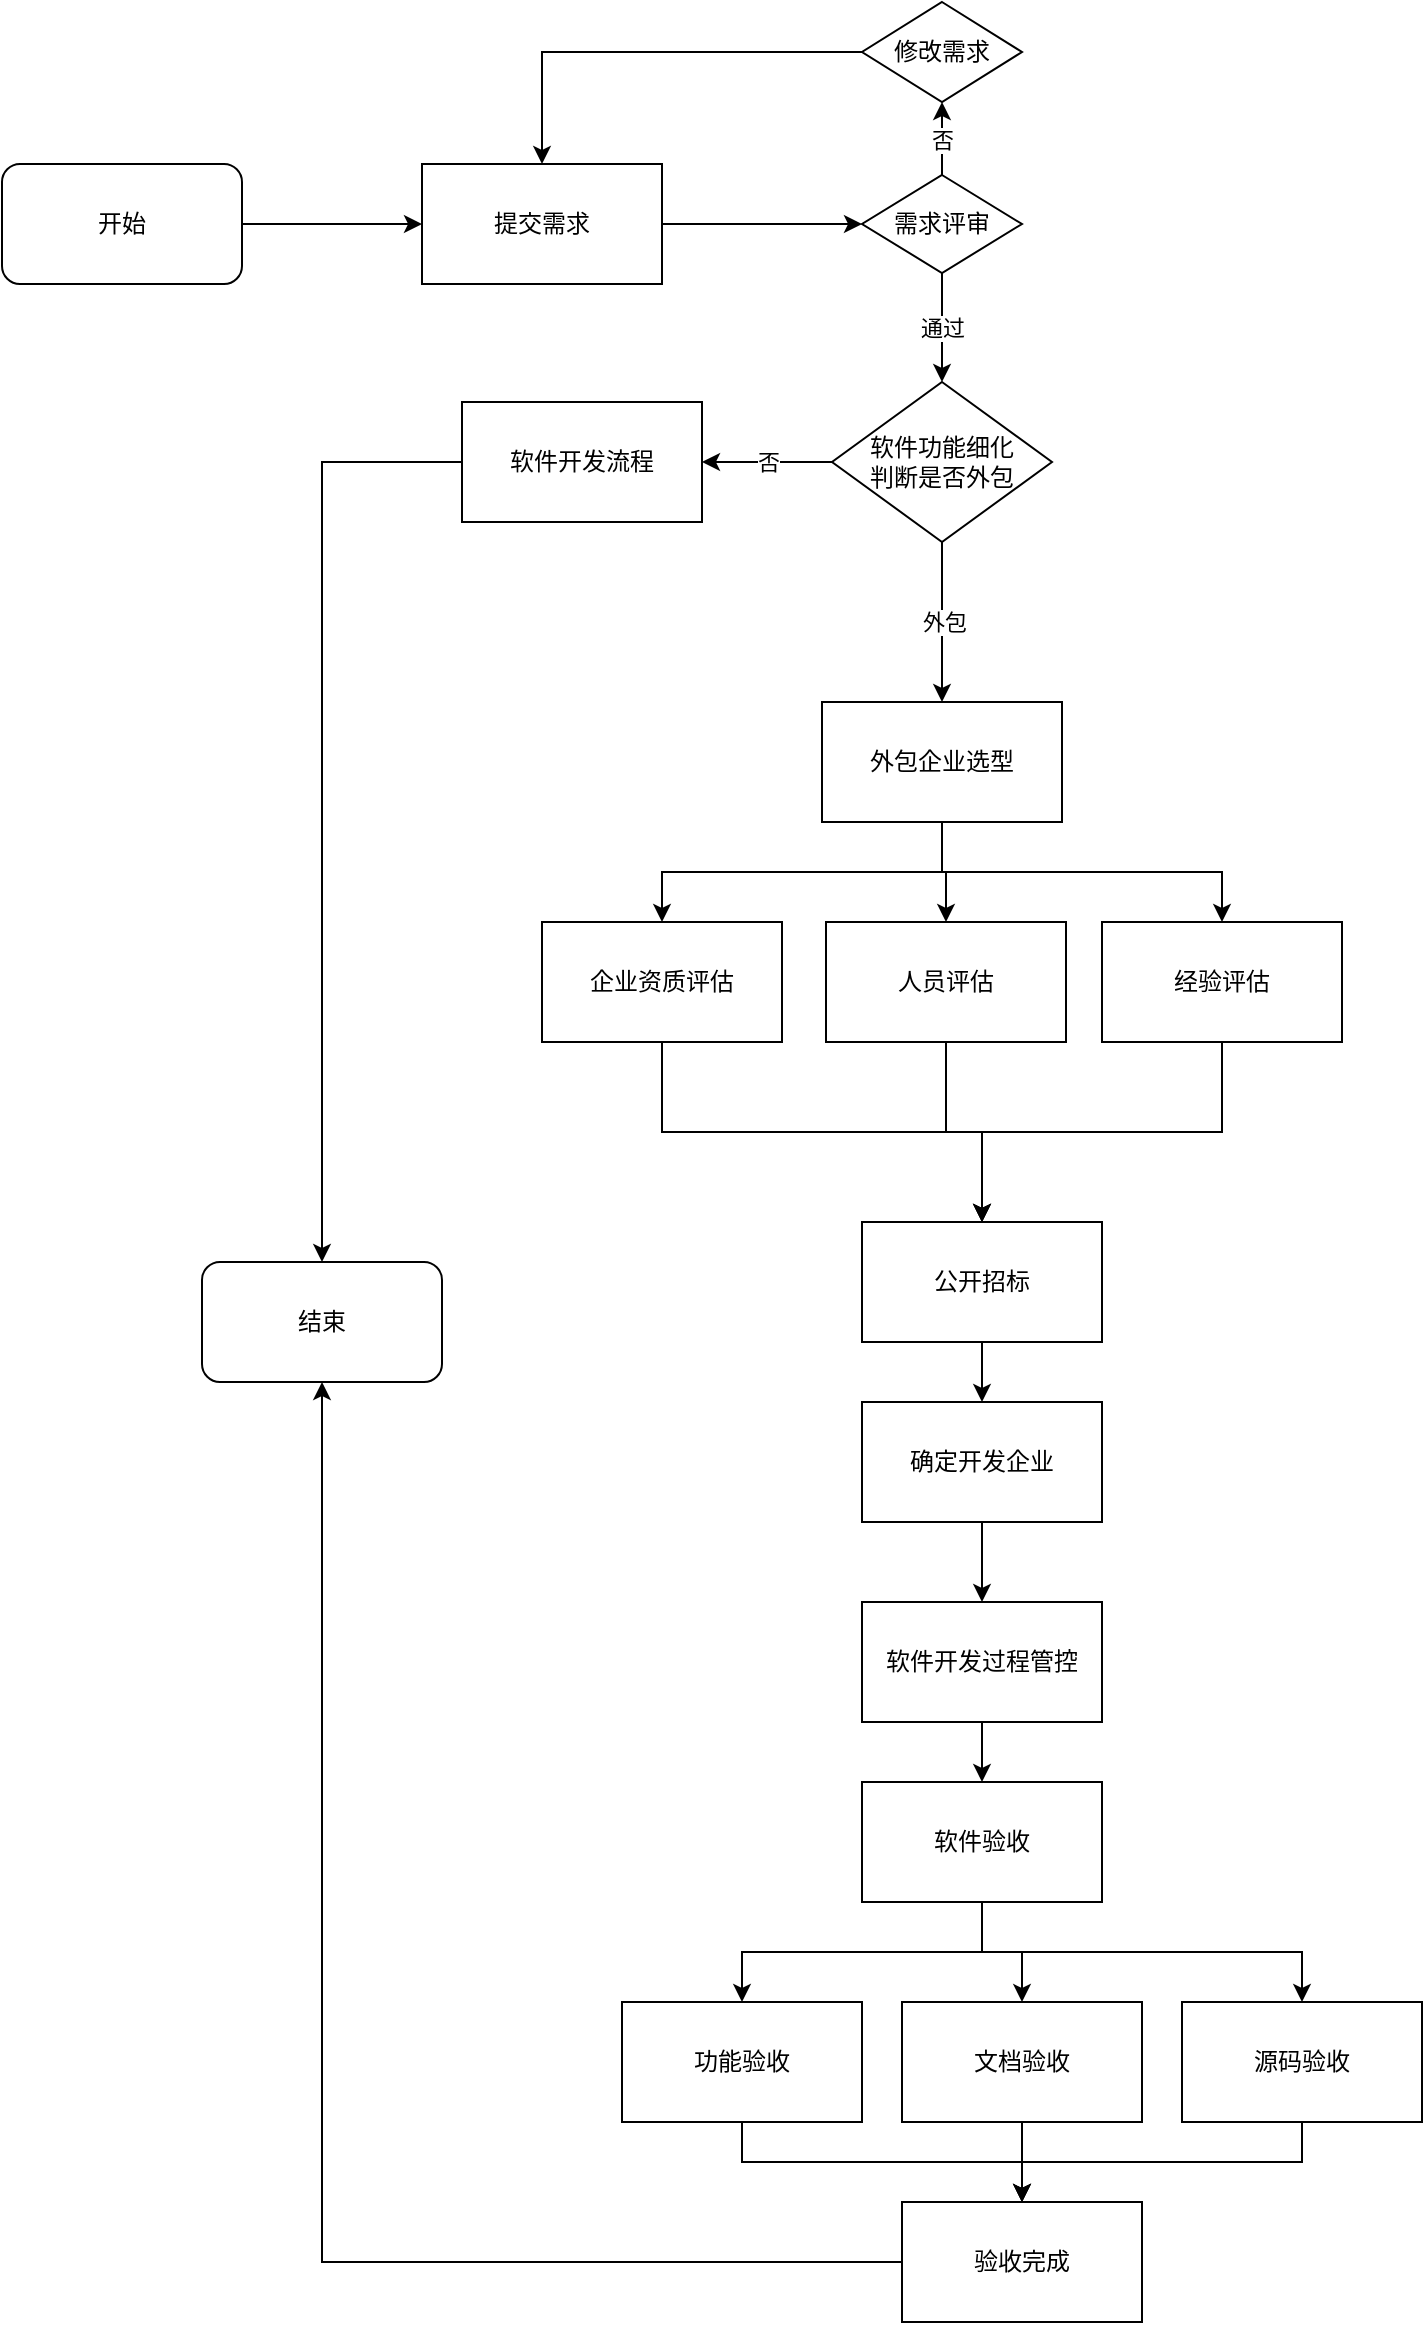 <mxfile version="12.2.4" pages="1"><diagram id="6hGFLwfOUW9BJ-s0fimq" name="Page-1"><mxGraphModel dx="1087" dy="767" grid="1" gridSize="10" guides="1" tooltips="1" connect="1" arrows="1" fold="1" page="1" pageScale="1" pageWidth="827" pageHeight="1169" math="0" shadow="0"><root><mxCell id="0"/><mxCell id="1" parent="0"/><mxCell id="4" value="" style="edgeStyle=orthogonalEdgeStyle;rounded=0;orthogonalLoop=1;jettySize=auto;html=1;exitX=1;exitY=0.5;exitDx=0;exitDy=0;" parent="1" source="31" target="3" edge="1"><mxGeometry relative="1" as="geometry"><mxPoint x="200" y="91" as="sourcePoint"/></mxGeometry></mxCell><mxCell id="6" value="" style="edgeStyle=orthogonalEdgeStyle;rounded=0;orthogonalLoop=1;jettySize=auto;html=1;entryX=0;entryY=0.5;entryDx=0;entryDy=0;" parent="1" source="3" target="7" edge="1"><mxGeometry relative="1" as="geometry"><mxPoint x="480" y="111" as="targetPoint"/></mxGeometry></mxCell><mxCell id="3" value="提交需求" style="rounded=0;whiteSpace=wrap;html=1;" parent="1" vertex="1"><mxGeometry x="260" y="81" width="120" height="60" as="geometry"/></mxCell><mxCell id="13" value="通过" style="edgeStyle=orthogonalEdgeStyle;rounded=0;orthogonalLoop=1;jettySize=auto;html=1;" parent="1" source="7" edge="1"><mxGeometry relative="1" as="geometry"><mxPoint x="520" y="190" as="targetPoint"/></mxGeometry></mxCell><mxCell id="71" value="否" style="edgeStyle=orthogonalEdgeStyle;rounded=0;orthogonalLoop=1;jettySize=auto;html=1;entryX=0.5;entryY=1;entryDx=0;entryDy=0;" parent="1" source="7" target="8" edge="1"><mxGeometry relative="1" as="geometry"><mxPoint x="520" y="6.5" as="targetPoint"/></mxGeometry></mxCell><mxCell id="7" value="需求评审" style="rhombus;whiteSpace=wrap;html=1;" parent="1" vertex="1"><mxGeometry x="480" y="86.5" width="80" height="49" as="geometry"/></mxCell><mxCell id="11" value="" style="edgeStyle=orthogonalEdgeStyle;rounded=0;orthogonalLoop=1;jettySize=auto;html=1;entryX=0.5;entryY=0;entryDx=0;entryDy=0;exitX=0;exitY=0.5;exitDx=0;exitDy=0;" parent="1" source="8" target="3" edge="1"><mxGeometry relative="1" as="geometry"><mxPoint x="480" y="-49" as="sourcePoint"/></mxGeometry></mxCell><mxCell id="8" value="修改需求" style="rhombus;whiteSpace=wrap;html=1;" parent="1" vertex="1"><mxGeometry x="480" width="80" height="50" as="geometry"/></mxCell><mxCell id="22" value="外包" style="edgeStyle=orthogonalEdgeStyle;rounded=0;orthogonalLoop=1;jettySize=auto;html=1;" parent="1" source="20" edge="1"><mxGeometry relative="1" as="geometry"><mxPoint x="520" y="350" as="targetPoint"/></mxGeometry></mxCell><mxCell id="24" value="否" style="edgeStyle=orthogonalEdgeStyle;rounded=0;orthogonalLoop=1;jettySize=auto;html=1;" parent="1" source="20" edge="1"><mxGeometry relative="1" as="geometry"><mxPoint x="400" y="230" as="targetPoint"/></mxGeometry></mxCell><mxCell id="20" value="软件功能细化&lt;br&gt;判断是否外包" style="rhombus;whiteSpace=wrap;html=1;" parent="1" vertex="1"><mxGeometry x="465" y="190" width="110" height="80" as="geometry"/></mxCell><mxCell id="27" value="" style="edgeStyle=orthogonalEdgeStyle;rounded=0;orthogonalLoop=1;jettySize=auto;html=1;entryX=0.5;entryY=0;entryDx=0;entryDy=0;" parent="1" source="25" target="29" edge="1"><mxGeometry relative="1" as="geometry"><mxPoint x="200" y="495" as="targetPoint"/></mxGeometry></mxCell><mxCell id="25" value="软件开发流程" style="rounded=0;whiteSpace=wrap;html=1;" parent="1" vertex="1"><mxGeometry x="280" y="200" width="120" height="60" as="geometry"/></mxCell><mxCell id="29" value="结束" style="rounded=1;whiteSpace=wrap;html=1;" parent="1" vertex="1"><mxGeometry x="150" y="630" width="120" height="60" as="geometry"/></mxCell><mxCell id="33" value="" style="edgeStyle=orthogonalEdgeStyle;rounded=0;orthogonalLoop=1;jettySize=auto;html=1;exitX=0.5;exitY=1;exitDx=0;exitDy=0;" parent="1" source="30" target="32" edge="1"><mxGeometry relative="1" as="geometry"/></mxCell><mxCell id="39" value="" style="edgeStyle=orthogonalEdgeStyle;rounded=0;orthogonalLoop=1;jettySize=auto;html=1;entryX=0.5;entryY=0;entryDx=0;entryDy=0;exitX=0.5;exitY=1;exitDx=0;exitDy=0;" parent="1" source="30" target="35" edge="1"><mxGeometry relative="1" as="geometry"><mxPoint x="660" y="380" as="targetPoint"/></mxGeometry></mxCell><mxCell id="30" value="&lt;span&gt;外包企业选型&lt;/span&gt;" style="rounded=0;whiteSpace=wrap;html=1;" parent="1" vertex="1"><mxGeometry x="460" y="350" width="120" height="60" as="geometry"/></mxCell><mxCell id="41" value="" style="edgeStyle=orthogonalEdgeStyle;rounded=0;orthogonalLoop=1;jettySize=auto;html=1;exitX=0.5;exitY=1;exitDx=0;exitDy=0;" parent="1" source="32" target="40" edge="1"><mxGeometry relative="1" as="geometry"/></mxCell><mxCell id="32" value="&lt;span&gt;企业资质评估&lt;/span&gt;" style="rounded=0;whiteSpace=wrap;html=1;" parent="1" vertex="1"><mxGeometry x="320" y="460" width="120" height="60" as="geometry"/></mxCell><mxCell id="31" value="开始" style="rounded=1;whiteSpace=wrap;html=1;" parent="1" vertex="1"><mxGeometry x="50" y="81" width="120" height="60" as="geometry"/></mxCell><mxCell id="37" value="" style="edgeStyle=orthogonalEdgeStyle;rounded=0;orthogonalLoop=1;jettySize=auto;html=1;exitX=0.5;exitY=1;exitDx=0;exitDy=0;entryX=0.5;entryY=0;entryDx=0;entryDy=0;" parent="1" source="30" target="34" edge="1"><mxGeometry relative="1" as="geometry"/></mxCell><mxCell id="43" value="" style="edgeStyle=orthogonalEdgeStyle;rounded=0;orthogonalLoop=1;jettySize=auto;html=1;entryX=0.5;entryY=0;entryDx=0;entryDy=0;" parent="1" source="34" target="40" edge="1"><mxGeometry relative="1" as="geometry"/></mxCell><mxCell id="34" value="人员评估" style="rounded=0;whiteSpace=wrap;html=1;" parent="1" vertex="1"><mxGeometry x="462" y="460" width="120" height="60" as="geometry"/></mxCell><mxCell id="45" value="" style="edgeStyle=orthogonalEdgeStyle;rounded=0;orthogonalLoop=1;jettySize=auto;html=1;entryX=0.5;entryY=0;entryDx=0;entryDy=0;exitX=0.5;exitY=1;exitDx=0;exitDy=0;" parent="1" source="35" target="40" edge="1"><mxGeometry relative="1" as="geometry"/></mxCell><mxCell id="35" value="经验评估" style="rounded=0;whiteSpace=wrap;html=1;" parent="1" vertex="1"><mxGeometry x="600" y="460" width="120" height="60" as="geometry"/></mxCell><mxCell id="47" value="" style="edgeStyle=orthogonalEdgeStyle;rounded=0;orthogonalLoop=1;jettySize=auto;html=1;" parent="1" source="40" target="46" edge="1"><mxGeometry relative="1" as="geometry"/></mxCell><mxCell id="40" value="公开招标" style="rounded=0;whiteSpace=wrap;html=1;" parent="1" vertex="1"><mxGeometry x="480" y="610" width="120" height="60" as="geometry"/></mxCell><mxCell id="49" value="" style="edgeStyle=orthogonalEdgeStyle;rounded=0;orthogonalLoop=1;jettySize=auto;html=1;" parent="1" source="46" target="48" edge="1"><mxGeometry relative="1" as="geometry"/></mxCell><mxCell id="46" value="确定开发企业" style="rounded=0;whiteSpace=wrap;html=1;" parent="1" vertex="1"><mxGeometry x="480" y="700" width="120" height="60" as="geometry"/></mxCell><mxCell id="51" value="" style="edgeStyle=orthogonalEdgeStyle;rounded=0;orthogonalLoop=1;jettySize=auto;html=1;" parent="1" source="48" target="50" edge="1"><mxGeometry relative="1" as="geometry"/></mxCell><mxCell id="48" value="软件开发过程管控" style="rounded=0;whiteSpace=wrap;html=1;" parent="1" vertex="1"><mxGeometry x="480" y="800" width="120" height="60" as="geometry"/></mxCell><mxCell id="53" value="" style="edgeStyle=orthogonalEdgeStyle;rounded=0;orthogonalLoop=1;jettySize=auto;html=1;" parent="1" source="50" target="52" edge="1"><mxGeometry relative="1" as="geometry"/></mxCell><mxCell id="55" value="" style="edgeStyle=orthogonalEdgeStyle;rounded=0;orthogonalLoop=1;jettySize=auto;html=1;" parent="1" source="50" target="54" edge="1"><mxGeometry relative="1" as="geometry"/></mxCell><mxCell id="56" value="" style="edgeStyle=orthogonalEdgeStyle;rounded=0;orthogonalLoop=1;jettySize=auto;html=1;entryX=0.5;entryY=0;entryDx=0;entryDy=0;exitX=0.5;exitY=1;exitDx=0;exitDy=0;" parent="1" source="50" target="57" edge="1"><mxGeometry relative="1" as="geometry"/></mxCell><mxCell id="50" value="软件验收" style="rounded=0;whiteSpace=wrap;html=1;" parent="1" vertex="1"><mxGeometry x="480" y="890" width="120" height="60" as="geometry"/></mxCell><mxCell id="59" value="" style="edgeStyle=orthogonalEdgeStyle;rounded=0;orthogonalLoop=1;jettySize=auto;html=1;" parent="1" source="54" target="58" edge="1"><mxGeometry relative="1" as="geometry"/></mxCell><mxCell id="54" value="文档验收" style="rounded=0;whiteSpace=wrap;html=1;" parent="1" vertex="1"><mxGeometry x="500" y="1000" width="120" height="60" as="geometry"/></mxCell><mxCell id="63" value="" style="edgeStyle=orthogonalEdgeStyle;rounded=0;orthogonalLoop=1;jettySize=auto;html=1;entryX=0.5;entryY=0;entryDx=0;entryDy=0;exitX=0.5;exitY=1;exitDx=0;exitDy=0;" parent="1" source="52" target="58" edge="1"><mxGeometry relative="1" as="geometry"/></mxCell><mxCell id="52" value="功能验收" style="rounded=0;whiteSpace=wrap;html=1;" parent="1" vertex="1"><mxGeometry x="360" y="1000" width="120" height="60" as="geometry"/></mxCell><mxCell id="61" value="" style="edgeStyle=orthogonalEdgeStyle;rounded=0;orthogonalLoop=1;jettySize=auto;html=1;entryX=0.5;entryY=0;entryDx=0;entryDy=0;exitX=0.5;exitY=1;exitDx=0;exitDy=0;" parent="1" source="57" target="58" edge="1"><mxGeometry relative="1" as="geometry"/></mxCell><mxCell id="57" value="源码验收" style="rounded=0;whiteSpace=wrap;html=1;" parent="1" vertex="1"><mxGeometry x="640" y="1000" width="120" height="60" as="geometry"/></mxCell><mxCell id="65" value="" style="edgeStyle=orthogonalEdgeStyle;rounded=0;orthogonalLoop=1;jettySize=auto;html=1;" parent="1" source="58" target="29" edge="1"><mxGeometry relative="1" as="geometry"/></mxCell><mxCell id="58" value="验收完成" style="rounded=0;whiteSpace=wrap;html=1;" parent="1" vertex="1"><mxGeometry x="500" y="1100" width="120" height="60" as="geometry"/></mxCell></root></mxGraphModel></diagram></mxfile>
